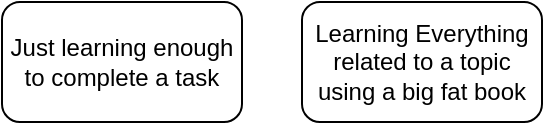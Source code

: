 <mxfile version="13.6.2" type="github">
  <diagram id="0PCpyRoaQgQhWhD5Cck1" name="Page-1">
    <mxGraphModel dx="1117" dy="1014" grid="1" gridSize="10" guides="1" tooltips="1" connect="1" arrows="1" fold="1" page="1" pageScale="1" pageWidth="850" pageHeight="1100" math="0" shadow="0">
      <root>
        <mxCell id="0" />
        <mxCell id="1" parent="0" />
        <mxCell id="zwM1i99S7_MUdJsIONla-4" value="&lt;span&gt;Learning Everything related to a topic using a big fat book&lt;/span&gt;" style="rounded=1;whiteSpace=wrap;html=1;" vertex="1" parent="1">
          <mxGeometry x="210" y="50" width="120" height="60" as="geometry" />
        </mxCell>
        <mxCell id="zwM1i99S7_MUdJsIONla-5" value="&lt;span&gt;Just learning enough to complete a task&lt;/span&gt;" style="rounded=1;whiteSpace=wrap;html=1;" vertex="1" parent="1">
          <mxGeometry x="60" y="50" width="120" height="60" as="geometry" />
        </mxCell>
      </root>
    </mxGraphModel>
  </diagram>
</mxfile>
